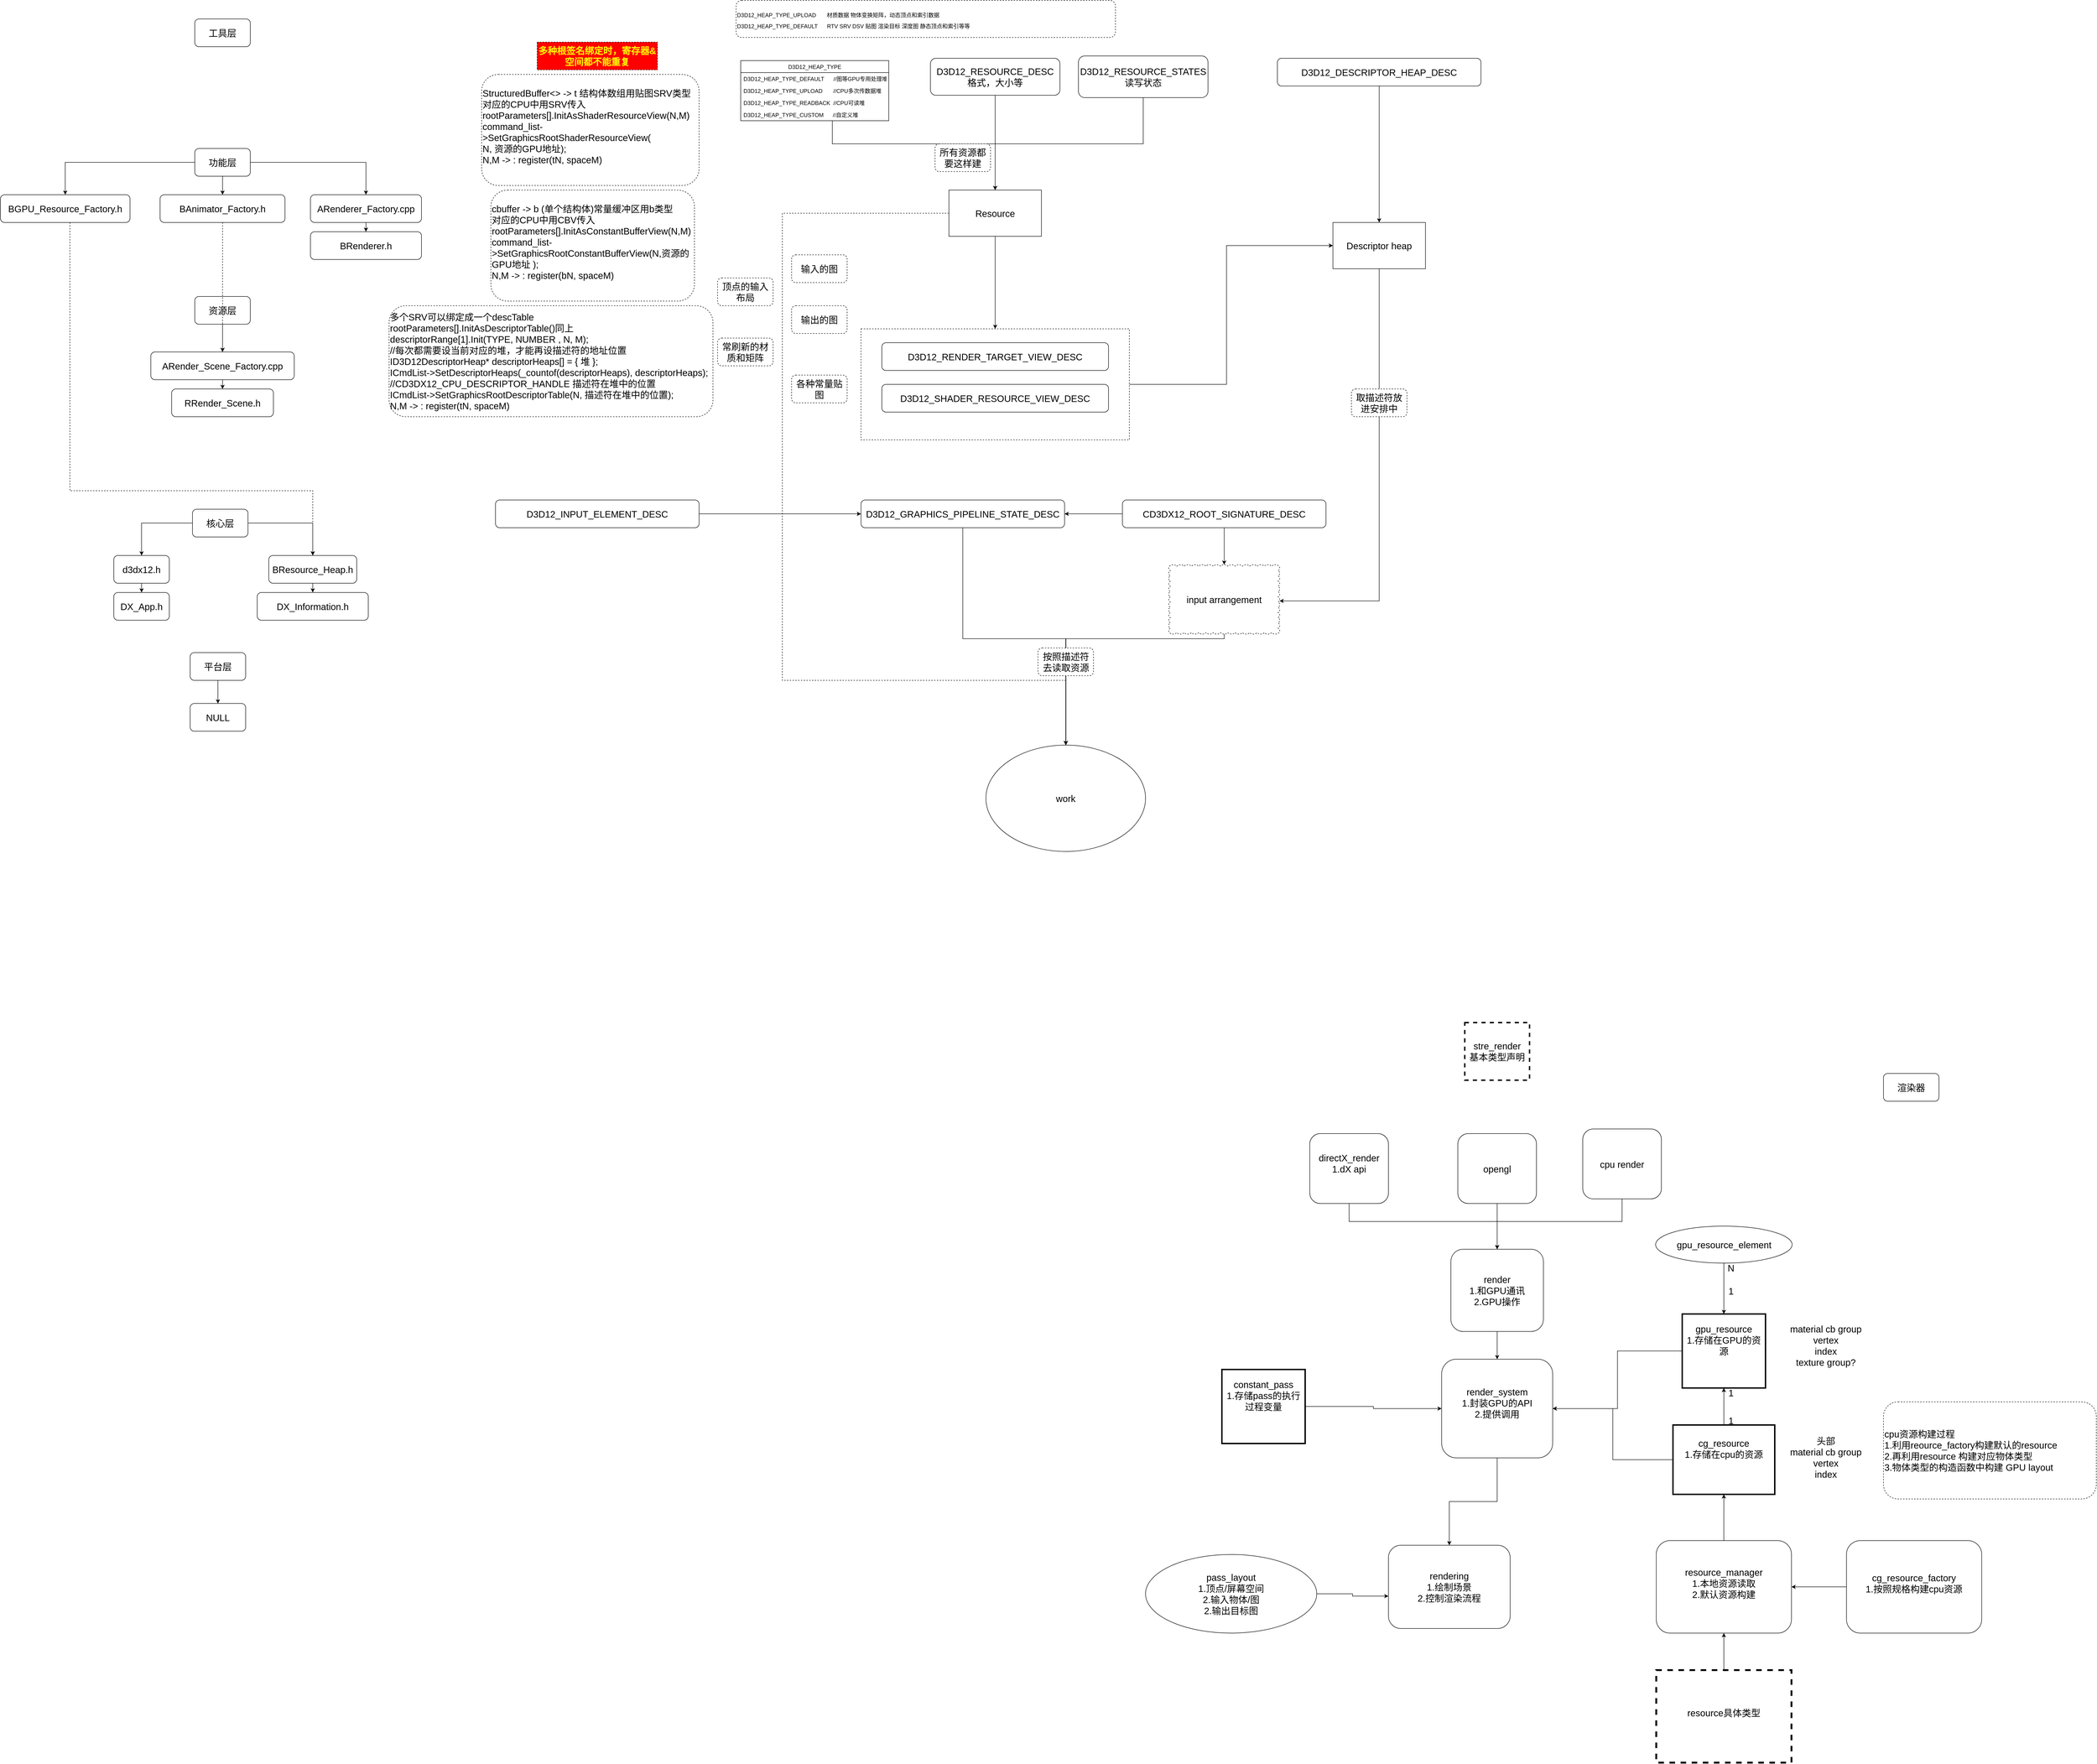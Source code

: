 <mxfile version="13.0.3" type="device"><diagram id="6JqnwliyWw9I_xhXVjit" name="Page-1"><mxGraphModel dx="1770" dy="1626" grid="1" gridSize="10" guides="1" tooltips="1" connect="1" arrows="1" fold="1" page="1" pageScale="1" pageWidth="850" pageHeight="1100" math="0" shadow="0"><root><mxCell id="0"/><mxCell id="1" parent="0"/><mxCell id="bqJ5oqZKjjm7lVDQa_Bh-27" style="edgeStyle=orthogonalEdgeStyle;rounded=0;orthogonalLoop=1;jettySize=auto;html=1;fontSize=20;" parent="1" source="bqJ5oqZKjjm7lVDQa_Bh-26" target="bqJ5oqZKjjm7lVDQa_Bh-24" edge="1"><mxGeometry relative="1" as="geometry"><Array as="points"><mxPoint x="2580" y="850"/><mxPoint x="2580" y="550"/></Array></mxGeometry></mxCell><mxCell id="bqJ5oqZKjjm7lVDQa_Bh-26" value="" style="verticalLabelPosition=bottom;verticalAlign=top;html=1;shape=mxgraph.basic.rect;fillColor2=none;strokeWidth=1;size=20;indent=5;fontSize=20;dashed=1;" parent="1" vertex="1"><mxGeometry x="1790" y="730" width="580" height="240" as="geometry"/></mxCell><mxCell id="32Vo-1ChROCYY1-v5yn5-1" value="&lt;p class=&quot;MsoNormal&quot;&gt;&lt;span style=&quot;mso-spacerun:'yes';font-family:宋体;mso-ascii-font-family:Calibri;&lt;br/&gt;mso-hansi-font-family:Calibri;mso-bidi-font-family:'Times New Roman';&quot;&gt;&lt;font style=&quot;font-size: 20px;&quot;&gt;工具层&lt;/font&gt;&lt;/span&gt;&lt;/p&gt;" style="rounded=1;whiteSpace=wrap;html=1;" parent="1" vertex="1"><mxGeometry x="350" y="60" width="120" height="60" as="geometry"/></mxCell><mxCell id="32Vo-1ChROCYY1-v5yn5-36" value="" style="edgeStyle=orthogonalEdgeStyle;rounded=0;orthogonalLoop=1;jettySize=auto;html=1;fontSize=20;" parent="1" source="32Vo-1ChROCYY1-v5yn5-3" target="32Vo-1ChROCYY1-v5yn5-35" edge="1"><mxGeometry relative="1" as="geometry"/></mxCell><mxCell id="32Vo-1ChROCYY1-v5yn5-37" style="edgeStyle=orthogonalEdgeStyle;rounded=0;orthogonalLoop=1;jettySize=auto;html=1;fontSize=20;" parent="1" source="32Vo-1ChROCYY1-v5yn5-3" target="32Vo-1ChROCYY1-v5yn5-33" edge="1"><mxGeometry relative="1" as="geometry"/></mxCell><mxCell id="32Vo-1ChROCYY1-v5yn5-39" value="" style="edgeStyle=orthogonalEdgeStyle;rounded=0;orthogonalLoop=1;jettySize=auto;html=1;fontSize=20;" parent="1" source="32Vo-1ChROCYY1-v5yn5-3" target="32Vo-1ChROCYY1-v5yn5-38" edge="1"><mxGeometry relative="1" as="geometry"/></mxCell><mxCell id="32Vo-1ChROCYY1-v5yn5-3" value="&lt;p class=&quot;MsoNormal&quot;&gt;&lt;span style=&quot;font-size: 20px;&quot;&gt;功能层&lt;/span&gt;&lt;br&gt;&lt;/p&gt;" style="rounded=1;whiteSpace=wrap;html=1;" parent="1" vertex="1"><mxGeometry x="350" y="340" width="120" height="60" as="geometry"/></mxCell><mxCell id="32Vo-1ChROCYY1-v5yn5-24" value="" style="edgeStyle=orthogonalEdgeStyle;rounded=0;orthogonalLoop=1;jettySize=auto;html=1;fontSize=20;" parent="1" source="32Vo-1ChROCYY1-v5yn5-5" target="32Vo-1ChROCYY1-v5yn5-23" edge="1"><mxGeometry relative="1" as="geometry"/></mxCell><mxCell id="32Vo-1ChROCYY1-v5yn5-41" value="" style="edgeStyle=orthogonalEdgeStyle;rounded=0;orthogonalLoop=1;jettySize=auto;html=1;fontSize=20;" parent="1" source="32Vo-1ChROCYY1-v5yn5-5" target="32Vo-1ChROCYY1-v5yn5-40" edge="1"><mxGeometry relative="1" as="geometry"/></mxCell><mxCell id="32Vo-1ChROCYY1-v5yn5-5" value="&lt;p class=&quot;MsoNormal&quot;&gt;&lt;span style=&quot;font-size: 20px;&quot;&gt;资源层&lt;/span&gt;&lt;br&gt;&lt;/p&gt;" style="rounded=1;whiteSpace=wrap;html=1;" parent="1" vertex="1"><mxGeometry x="350" y="660" width="120" height="60" as="geometry"/></mxCell><mxCell id="32Vo-1ChROCYY1-v5yn5-14" value="" style="edgeStyle=orthogonalEdgeStyle;rounded=0;orthogonalLoop=1;jettySize=auto;html=1;fontSize=20;" parent="1" source="32Vo-1ChROCYY1-v5yn5-7" target="32Vo-1ChROCYY1-v5yn5-13" edge="1"><mxGeometry relative="1" as="geometry"/></mxCell><mxCell id="32Vo-1ChROCYY1-v5yn5-16" value="" style="edgeStyle=orthogonalEdgeStyle;rounded=0;orthogonalLoop=1;jettySize=auto;html=1;fontSize=20;" parent="1" source="32Vo-1ChROCYY1-v5yn5-7" target="32Vo-1ChROCYY1-v5yn5-15" edge="1"><mxGeometry relative="1" as="geometry"/></mxCell><mxCell id="32Vo-1ChROCYY1-v5yn5-18" value="" style="edgeStyle=orthogonalEdgeStyle;rounded=0;orthogonalLoop=1;jettySize=auto;html=1;fontSize=20;" parent="1" source="32Vo-1ChROCYY1-v5yn5-7" target="32Vo-1ChROCYY1-v5yn5-17" edge="1"><mxGeometry relative="1" as="geometry"/></mxCell><mxCell id="32Vo-1ChROCYY1-v5yn5-31" style="edgeStyle=orthogonalEdgeStyle;rounded=0;orthogonalLoop=1;jettySize=auto;html=1;fontSize=20;" parent="1" source="32Vo-1ChROCYY1-v5yn5-7" target="32Vo-1ChROCYY1-v5yn5-30" edge="1"><mxGeometry relative="1" as="geometry"/></mxCell><mxCell id="bqJ5oqZKjjm7lVDQa_Bh-20" style="edgeStyle=orthogonalEdgeStyle;rounded=0;orthogonalLoop=1;jettySize=auto;html=1;fontSize=20;" parent="1" source="bqJ5oqZKjjm7lVDQa_Bh-15" target="bqJ5oqZKjjm7lVDQa_Bh-12" edge="1"><mxGeometry relative="1" as="geometry"><Array as="points"><mxPoint x="1728" y="330"/><mxPoint x="2080" y="330"/></Array></mxGeometry></mxCell><mxCell id="32Vo-1ChROCYY1-v5yn5-7" value="&lt;p class=&quot;MsoNormal&quot;&gt;&lt;span style=&quot;font-size: 20px;&quot;&gt;核心层&lt;/span&gt;&lt;br&gt;&lt;/p&gt;" style="rounded=1;whiteSpace=wrap;html=1;" parent="1" vertex="1"><mxGeometry x="345" y="1120" width="120" height="60" as="geometry"/></mxCell><mxCell id="32Vo-1ChROCYY1-v5yn5-12" value="" style="edgeStyle=orthogonalEdgeStyle;rounded=0;orthogonalLoop=1;jettySize=auto;html=1;fontSize=20;" parent="1" source="32Vo-1ChROCYY1-v5yn5-9" target="32Vo-1ChROCYY1-v5yn5-11" edge="1"><mxGeometry relative="1" as="geometry"/></mxCell><mxCell id="32Vo-1ChROCYY1-v5yn5-9" value="&lt;p class=&quot;MsoNormal&quot;&gt;&lt;span style=&quot;font-size: 20px;&quot;&gt;平台层&lt;/span&gt;&lt;br&gt;&lt;/p&gt;" style="rounded=1;whiteSpace=wrap;html=1;" parent="1" vertex="1"><mxGeometry x="340" y="1430" width="120" height="60" as="geometry"/></mxCell><mxCell id="32Vo-1ChROCYY1-v5yn5-11" value="&lt;font style=&quot;font-size: 20px;&quot;&gt;NULL&lt;/font&gt;" style="whiteSpace=wrap;html=1;rounded=1;" parent="1" vertex="1"><mxGeometry x="340" y="1540" width="120" height="60" as="geometry"/></mxCell><mxCell id="32Vo-1ChROCYY1-v5yn5-13" value="&lt;p class=&quot;MsoNormal&quot;&gt;&lt;span style=&quot;font-size: 20px;&quot;&gt;d3dx12.h&lt;/span&gt;&lt;br&gt;&lt;/p&gt;" style="rounded=1;whiteSpace=wrap;html=1;" parent="1" vertex="1"><mxGeometry x="175" y="1220" width="120" height="60" as="geometry"/></mxCell><mxCell id="32Vo-1ChROCYY1-v5yn5-15" value="&lt;p class=&quot;MsoNormal&quot;&gt;&lt;span style=&quot;font-size: 20px;&quot;&gt;DX_App.h&lt;/span&gt;&lt;br&gt;&lt;/p&gt;" style="rounded=1;whiteSpace=wrap;html=1;" parent="1" vertex="1"><mxGeometry x="175" y="1300" width="120" height="60" as="geometry"/></mxCell><mxCell id="32Vo-1ChROCYY1-v5yn5-17" value="&lt;p class=&quot;MsoNormal&quot;&gt;&lt;span style=&quot;font-size: 20px;&quot;&gt;DX_Information.h&lt;/span&gt;&lt;br&gt;&lt;/p&gt;" style="rounded=1;whiteSpace=wrap;html=1;" parent="1" vertex="1"><mxGeometry x="485" y="1300" width="240" height="60" as="geometry"/></mxCell><mxCell id="32Vo-1ChROCYY1-v5yn5-23" value="&lt;p class=&quot;MsoNormal&quot;&gt;&lt;span style=&quot;font-size: 20px;&quot;&gt;RRender_Scene.h&lt;/span&gt;&lt;br&gt;&lt;/p&gt;" style="rounded=1;whiteSpace=wrap;html=1;" parent="1" vertex="1"><mxGeometry x="300" y="860" width="220" height="60" as="geometry"/></mxCell><mxCell id="32Vo-1ChROCYY1-v5yn5-30" value="&lt;p class=&quot;MsoNormal&quot;&gt;&lt;span style=&quot;font-size: 20px;&quot;&gt;BResource_Heap.h&lt;/span&gt;&lt;br&gt;&lt;/p&gt;" style="rounded=1;whiteSpace=wrap;html=1;" parent="1" vertex="1"><mxGeometry x="510" y="1220" width="190" height="60" as="geometry"/></mxCell><mxCell id="32Vo-1ChROCYY1-v5yn5-46" style="edgeStyle=orthogonalEdgeStyle;rounded=0;orthogonalLoop=1;jettySize=auto;html=1;fontSize=20;dashed=1;" parent="1" source="32Vo-1ChROCYY1-v5yn5-33" target="32Vo-1ChROCYY1-v5yn5-30" edge="1"><mxGeometry relative="1" as="geometry"><Array as="points"><mxPoint x="80" y="1080"/><mxPoint x="605" y="1080"/></Array></mxGeometry></mxCell><mxCell id="32Vo-1ChROCYY1-v5yn5-33" value="&lt;p class=&quot;MsoNormal&quot;&gt;&lt;span style=&quot;font-size: 20px;&quot;&gt;BGPU_Resource_Factory.h&lt;/span&gt;&lt;br&gt;&lt;/p&gt;" style="rounded=1;whiteSpace=wrap;html=1;" parent="1" vertex="1"><mxGeometry x="-70" y="440" width="280" height="60" as="geometry"/></mxCell><mxCell id="32Vo-1ChROCYY1-v5yn5-47" style="edgeStyle=orthogonalEdgeStyle;rounded=0;orthogonalLoop=1;jettySize=auto;html=1;dashed=1;fontSize=20;" parent="1" source="32Vo-1ChROCYY1-v5yn5-35" target="32Vo-1ChROCYY1-v5yn5-40" edge="1"><mxGeometry relative="1" as="geometry"/></mxCell><mxCell id="32Vo-1ChROCYY1-v5yn5-35" value="&lt;p class=&quot;MsoNormal&quot;&gt;&lt;span style=&quot;font-size: 20px;&quot;&gt;BAnimator_Factory.h&lt;/span&gt;&lt;br&gt;&lt;/p&gt;" style="rounded=1;whiteSpace=wrap;html=1;" parent="1" vertex="1"><mxGeometry x="275" y="440" width="270" height="60" as="geometry"/></mxCell><mxCell id="32Vo-1ChROCYY1-v5yn5-45" value="" style="edgeStyle=orthogonalEdgeStyle;rounded=0;orthogonalLoop=1;jettySize=auto;html=1;fontSize=20;" parent="1" source="32Vo-1ChROCYY1-v5yn5-38" target="32Vo-1ChROCYY1-v5yn5-44" edge="1"><mxGeometry relative="1" as="geometry"/></mxCell><mxCell id="32Vo-1ChROCYY1-v5yn5-38" value="&lt;p class=&quot;MsoNormal&quot;&gt;&lt;span style=&quot;font-size: 20px;&quot;&gt;ARenderer_Factory.cpp&lt;/span&gt;&lt;br&gt;&lt;/p&gt;" style="rounded=1;whiteSpace=wrap;html=1;" parent="1" vertex="1"><mxGeometry x="600" y="440" width="240" height="60" as="geometry"/></mxCell><mxCell id="32Vo-1ChROCYY1-v5yn5-40" value="&lt;p class=&quot;MsoNormal&quot;&gt;&lt;span style=&quot;font-size: 20px;&quot;&gt;ARender_Scene_Factory.cpp&lt;/span&gt;&lt;br&gt;&lt;/p&gt;" style="rounded=1;whiteSpace=wrap;html=1;" parent="1" vertex="1"><mxGeometry x="255" y="780" width="310" height="60" as="geometry"/></mxCell><mxCell id="32Vo-1ChROCYY1-v5yn5-44" value="&lt;p class=&quot;MsoNormal&quot;&gt;&lt;span style=&quot;font-size: 20px;&quot;&gt;BRenderer.h&lt;/span&gt;&lt;br&gt;&lt;/p&gt;" style="rounded=1;whiteSpace=wrap;html=1;" parent="1" vertex="1"><mxGeometry x="600" y="520" width="240" height="60" as="geometry"/></mxCell><mxCell id="bqJ5oqZKjjm7lVDQa_Bh-22" style="edgeStyle=orthogonalEdgeStyle;rounded=0;orthogonalLoop=1;jettySize=auto;html=1;fontSize=20;" parent="1" source="bqJ5oqZKjjm7lVDQa_Bh-1" target="bqJ5oqZKjjm7lVDQa_Bh-12" edge="1"><mxGeometry relative="1" as="geometry"/></mxCell><mxCell id="bqJ5oqZKjjm7lVDQa_Bh-1" value="&lt;font style=&quot;font-size: 20px&quot;&gt;D3D12_RESOURCE_DESC&lt;br&gt;格式，大小等&lt;br&gt;&lt;/font&gt;" style="rounded=1;whiteSpace=wrap;html=1;" parent="1" vertex="1"><mxGeometry x="1940" y="145" width="280" height="80" as="geometry"/></mxCell><mxCell id="bqJ5oqZKjjm7lVDQa_Bh-21" style="edgeStyle=orthogonalEdgeStyle;rounded=0;orthogonalLoop=1;jettySize=auto;html=1;fontSize=20;" parent="1" source="bqJ5oqZKjjm7lVDQa_Bh-2" target="bqJ5oqZKjjm7lVDQa_Bh-12" edge="1"><mxGeometry relative="1" as="geometry"><Array as="points"><mxPoint x="2400" y="330"/><mxPoint x="2080" y="330"/></Array></mxGeometry></mxCell><mxCell id="bqJ5oqZKjjm7lVDQa_Bh-2" value="&lt;font style=&quot;font-size: 20px&quot;&gt;D3D12_RESOURCE_STATES&lt;br&gt;读写状态&lt;br&gt;&lt;/font&gt;" style="rounded=1;whiteSpace=wrap;html=1;" parent="1" vertex="1"><mxGeometry x="2260" y="140" width="280" height="90" as="geometry"/></mxCell><mxCell id="bqJ5oqZKjjm7lVDQa_Bh-4" value="&lt;font style=&quot;font-size: 20px&quot;&gt;D3D12_RENDER_TARGET_VIEW_DESC&lt;/font&gt;" style="rounded=1;whiteSpace=wrap;html=1;" parent="1" vertex="1"><mxGeometry x="1835" y="760" width="490" height="60" as="geometry"/></mxCell><mxCell id="bqJ5oqZKjjm7lVDQa_Bh-5" value="&lt;font style=&quot;font-size: 20px&quot;&gt;D3D12_SHADER_RESOURCE_VIEW_DESC&lt;/font&gt;" style="rounded=1;whiteSpace=wrap;html=1;" parent="1" vertex="1"><mxGeometry x="1835" y="850" width="490" height="60" as="geometry"/></mxCell><mxCell id="bqJ5oqZKjjm7lVDQa_Bh-25" style="edgeStyle=orthogonalEdgeStyle;rounded=0;orthogonalLoop=1;jettySize=auto;html=1;fontSize=20;" parent="1" source="bqJ5oqZKjjm7lVDQa_Bh-7" target="bqJ5oqZKjjm7lVDQa_Bh-24" edge="1"><mxGeometry relative="1" as="geometry"/></mxCell><mxCell id="bqJ5oqZKjjm7lVDQa_Bh-7" value="&lt;font style=&quot;font-size: 20px&quot;&gt;D3D12_DESCRIPTOR_HEAP_DESC&lt;/font&gt;" style="rounded=1;whiteSpace=wrap;html=1;" parent="1" vertex="1"><mxGeometry x="2690" y="145" width="440" height="60" as="geometry"/></mxCell><mxCell id="bqJ5oqZKjjm7lVDQa_Bh-11" style="edgeStyle=orthogonalEdgeStyle;rounded=0;orthogonalLoop=1;jettySize=auto;html=1;" parent="1" source="bqJ5oqZKjjm7lVDQa_Bh-9" target="bqJ5oqZKjjm7lVDQa_Bh-10" edge="1"><mxGeometry relative="1" as="geometry"/></mxCell><mxCell id="bqJ5oqZKjjm7lVDQa_Bh-30" style="edgeStyle=orthogonalEdgeStyle;rounded=0;orthogonalLoop=1;jettySize=auto;html=1;fontSize=20;" parent="1" source="bqJ5oqZKjjm7lVDQa_Bh-9" target="bqJ5oqZKjjm7lVDQa_Bh-29" edge="1"><mxGeometry relative="1" as="geometry"/></mxCell><mxCell id="bqJ5oqZKjjm7lVDQa_Bh-9" value="&lt;font style=&quot;font-size: 20px&quot;&gt;CD3DX12_ROOT_SIGNATURE_DESC&lt;/font&gt;" style="rounded=1;whiteSpace=wrap;html=1;" parent="1" vertex="1"><mxGeometry x="2355" y="1100" width="440" height="60" as="geometry"/></mxCell><mxCell id="bqJ5oqZKjjm7lVDQa_Bh-46" style="edgeStyle=orthogonalEdgeStyle;rounded=0;orthogonalLoop=1;jettySize=auto;html=1;entryX=0.5;entryY=0;entryDx=0;entryDy=0;fontSize=20;" parent="1" source="bqJ5oqZKjjm7lVDQa_Bh-10" target="bqJ5oqZKjjm7lVDQa_Bh-37" edge="1"><mxGeometry relative="1" as="geometry"><Array as="points"><mxPoint x="2010" y="1400"/><mxPoint x="2233" y="1400"/></Array></mxGeometry></mxCell><mxCell id="bqJ5oqZKjjm7lVDQa_Bh-10" value="&lt;font style=&quot;font-size: 20px&quot;&gt;D3D12_GRAPHICS_PIPELINE_STATE_DESC&lt;/font&gt;" style="rounded=1;whiteSpace=wrap;html=1;" parent="1" vertex="1"><mxGeometry x="1790" y="1100" width="440" height="60" as="geometry"/></mxCell><mxCell id="bqJ5oqZKjjm7lVDQa_Bh-34" style="edgeStyle=orthogonalEdgeStyle;rounded=0;orthogonalLoop=1;jettySize=auto;html=1;fontSize=20;" parent="1" source="bqJ5oqZKjjm7lVDQa_Bh-12" target="bqJ5oqZKjjm7lVDQa_Bh-26" edge="1"><mxGeometry relative="1" as="geometry"/></mxCell><mxCell id="bqJ5oqZKjjm7lVDQa_Bh-36" style="edgeStyle=orthogonalEdgeStyle;rounded=0;orthogonalLoop=1;jettySize=auto;html=1;fontSize=20;dashed=1;entryX=0.5;entryY=0;entryDx=0;entryDy=0;" parent="1" source="bqJ5oqZKjjm7lVDQa_Bh-12" target="bqJ5oqZKjjm7lVDQa_Bh-37" edge="1"><mxGeometry relative="1" as="geometry"><mxPoint x="1670" y="1260" as="targetPoint"/><Array as="points"><mxPoint x="1620" y="480"/><mxPoint x="1620" y="1490"/><mxPoint x="2233" y="1490"/></Array></mxGeometry></mxCell><mxCell id="bqJ5oqZKjjm7lVDQa_Bh-12" value="&lt;font style=&quot;font-size: 20px&quot;&gt;Resource&lt;br&gt;&lt;/font&gt;" style="rounded=0;whiteSpace=wrap;html=1;" parent="1" vertex="1"><mxGeometry x="1980" y="430" width="200" height="100" as="geometry"/></mxCell><mxCell id="bqJ5oqZKjjm7lVDQa_Bh-31" style="edgeStyle=orthogonalEdgeStyle;rounded=0;orthogonalLoop=1;jettySize=auto;html=1;entryX=0.998;entryY=0.522;entryDx=0;entryDy=0;entryPerimeter=0;fontSize=20;" parent="1" source="bqJ5oqZKjjm7lVDQa_Bh-24" target="bqJ5oqZKjjm7lVDQa_Bh-29" edge="1"><mxGeometry relative="1" as="geometry"><Array as="points"><mxPoint x="2910" y="1318"/></Array></mxGeometry></mxCell><mxCell id="bqJ5oqZKjjm7lVDQa_Bh-24" value="&lt;span style=&quot;font-size: 20px&quot;&gt;Descriptor heap&lt;/span&gt;" style="rounded=0;whiteSpace=wrap;html=1;" parent="1" vertex="1"><mxGeometry x="2810" y="500" width="200" height="100" as="geometry"/></mxCell><mxCell id="bqJ5oqZKjjm7lVDQa_Bh-39" style="edgeStyle=orthogonalEdgeStyle;rounded=0;orthogonalLoop=1;jettySize=auto;html=1;fontSize=20;" parent="1" source="bqJ5oqZKjjm7lVDQa_Bh-29" target="bqJ5oqZKjjm7lVDQa_Bh-37" edge="1"><mxGeometry relative="1" as="geometry"><Array as="points"><mxPoint x="2575" y="1400"/><mxPoint x="2233" y="1400"/></Array></mxGeometry></mxCell><mxCell id="bqJ5oqZKjjm7lVDQa_Bh-29" value="input arrangement" style="whiteSpace=wrap;html=1;shape=mxgraph.basic.cloud_rect;dashed=1;fontSize=20;" parent="1" vertex="1"><mxGeometry x="2455" y="1240" width="240" height="150" as="geometry"/></mxCell><mxCell id="bqJ5oqZKjjm7lVDQa_Bh-33" value="取描述符放进安排中" style="rounded=1;whiteSpace=wrap;html=1;dashed=1;fontSize=20;" parent="1" vertex="1"><mxGeometry x="2850" y="860" width="120" height="60" as="geometry"/></mxCell><mxCell id="bqJ5oqZKjjm7lVDQa_Bh-37" value="work" style="ellipse;whiteSpace=wrap;html=1;fontSize=20;" parent="1" vertex="1"><mxGeometry x="2060" y="1630" width="345" height="230" as="geometry"/></mxCell><mxCell id="bqJ5oqZKjjm7lVDQa_Bh-40" value="按照描述符去读取资源" style="rounded=1;whiteSpace=wrap;html=1;fontSize=20;dashed=1;" parent="1" vertex="1"><mxGeometry x="2172.5" y="1420" width="120" height="60" as="geometry"/></mxCell><mxCell id="bqJ5oqZKjjm7lVDQa_Bh-15" value="D3D12_HEAP_TYPE" style="swimlane;fontStyle=0;childLayout=stackLayout;horizontal=1;startSize=26;fillColor=none;horizontalStack=0;resizeParent=1;resizeParentMax=0;resizeLast=0;collapsible=1;marginBottom=0;" parent="1" vertex="1"><mxGeometry x="1530" y="150" width="320" height="130" as="geometry"/></mxCell><mxCell id="bqJ5oqZKjjm7lVDQa_Bh-16" value="D3D12_HEAP_TYPE_DEFAULT      //图等GPU专用处理堆" style="text;strokeColor=none;fillColor=none;align=left;verticalAlign=top;spacingLeft=4;spacingRight=4;overflow=hidden;rotatable=0;points=[[0,0.5],[1,0.5]];portConstraint=eastwest;" parent="bqJ5oqZKjjm7lVDQa_Bh-15" vertex="1"><mxGeometry y="26" width="320" height="26" as="geometry"/></mxCell><mxCell id="bqJ5oqZKjjm7lVDQa_Bh-17" value="D3D12_HEAP_TYPE_UPLOAD       //CPU多次传数据堆" style="text;strokeColor=none;fillColor=none;align=left;verticalAlign=top;spacingLeft=4;spacingRight=4;overflow=hidden;rotatable=0;points=[[0,0.5],[1,0.5]];portConstraint=eastwest;" parent="bqJ5oqZKjjm7lVDQa_Bh-15" vertex="1"><mxGeometry y="52" width="320" height="26" as="geometry"/></mxCell><mxCell id="bqJ5oqZKjjm7lVDQa_Bh-18" value="D3D12_HEAP_TYPE_READBACK  //CPU可读堆" style="text;strokeColor=none;fillColor=none;align=left;verticalAlign=top;spacingLeft=4;spacingRight=4;overflow=hidden;rotatable=0;points=[[0,0.5],[1,0.5]];portConstraint=eastwest;" parent="bqJ5oqZKjjm7lVDQa_Bh-15" vertex="1"><mxGeometry y="78" width="320" height="26" as="geometry"/></mxCell><mxCell id="bqJ5oqZKjjm7lVDQa_Bh-19" value="D3D12_HEAP_TYPE_CUSTOM      //自定义堆" style="text;strokeColor=none;fillColor=none;align=left;verticalAlign=top;spacingLeft=4;spacingRight=4;overflow=hidden;rotatable=0;points=[[0,0.5],[1,0.5]];portConstraint=eastwest;" parent="bqJ5oqZKjjm7lVDQa_Bh-15" vertex="1"><mxGeometry y="104" width="320" height="26" as="geometry"/></mxCell><mxCell id="bqJ5oqZKjjm7lVDQa_Bh-41" value="&lt;span style=&quot;font-size: 12px&quot;&gt;D3D12_HEAP_TYPE_UPLOAD&amp;nbsp; &amp;nbsp; &amp;nbsp; &amp;nbsp;材质数据 物体变换矩阵，动态顶点和索引数据&lt;br&gt;&lt;/span&gt;&lt;span style=&quot;font-size: 12px&quot;&gt;D3D12_HEAP_TYPE_DEFAULT&amp;nbsp; &amp;nbsp; &amp;nbsp; RTV SRV DSV 贴图 渲染目标 深度图 静态顶点和索引等等&lt;/span&gt;&lt;span style=&quot;font-size: 12px&quot;&gt;&lt;br&gt;&lt;/span&gt;" style="rounded=1;whiteSpace=wrap;html=1;dashed=1;fontSize=20;align=left;" parent="1" vertex="1"><mxGeometry x="1520" y="20" width="820" height="80" as="geometry"/></mxCell><mxCell id="bqJ5oqZKjjm7lVDQa_Bh-45" style="edgeStyle=orthogonalEdgeStyle;rounded=0;orthogonalLoop=1;jettySize=auto;html=1;fontSize=20;" parent="1" source="bqJ5oqZKjjm7lVDQa_Bh-43" target="bqJ5oqZKjjm7lVDQa_Bh-10" edge="1"><mxGeometry relative="1" as="geometry"/></mxCell><mxCell id="bqJ5oqZKjjm7lVDQa_Bh-43" value="&lt;span style=&quot;font-size: 20px ; text-align: left&quot;&gt;D3D12_INPUT_ELEMENT_DESC&lt;/span&gt;" style="rounded=1;whiteSpace=wrap;html=1;" parent="1" vertex="1"><mxGeometry x="1000" y="1100" width="440" height="60" as="geometry"/></mxCell><mxCell id="bqJ5oqZKjjm7lVDQa_Bh-47" value="顶点的输入布局" style="rounded=1;whiteSpace=wrap;html=1;dashed=1;fontSize=20;" parent="1" vertex="1"><mxGeometry x="1480" y="620" width="120" height="60" as="geometry"/></mxCell><mxCell id="bqJ5oqZKjjm7lVDQa_Bh-48" value="输出的图" style="rounded=1;whiteSpace=wrap;html=1;dashed=1;fontSize=20;" parent="1" vertex="1"><mxGeometry x="1640" y="680" width="120" height="60" as="geometry"/></mxCell><mxCell id="bqJ5oqZKjjm7lVDQa_Bh-49" value="常刷新的材质和矩阵" style="rounded=1;whiteSpace=wrap;html=1;dashed=1;fontSize=20;" parent="1" vertex="1"><mxGeometry x="1480" y="750" width="120" height="60" as="geometry"/></mxCell><mxCell id="bqJ5oqZKjjm7lVDQa_Bh-50" value="各种常量贴图" style="rounded=1;whiteSpace=wrap;html=1;dashed=1;fontSize=20;" parent="1" vertex="1"><mxGeometry x="1640" y="830" width="120" height="60" as="geometry"/></mxCell><mxCell id="bqJ5oqZKjjm7lVDQa_Bh-54" value="输入的图" style="rounded=1;whiteSpace=wrap;html=1;dashed=1;fontSize=20;" parent="1" vertex="1"><mxGeometry x="1640" y="570" width="120" height="60" as="geometry"/></mxCell><mxCell id="bqJ5oqZKjjm7lVDQa_Bh-56" value="所有资源都要这样建" style="rounded=1;whiteSpace=wrap;html=1;dashed=1;fontSize=20;" parent="1" vertex="1"><mxGeometry x="1950" y="330" width="120" height="60" as="geometry"/></mxCell><mxCell id="ugb6irHMdCluiZNt-ql1-1" value="&lt;font&gt;&lt;span style=&quot;font-size: 20px&quot;&gt;StructuredBuffer&amp;lt;&amp;gt; -&amp;gt; t 结构体数组用贴图SRV类型&lt;/span&gt;&lt;br&gt;&lt;span style=&quot;font-size: 20px&quot;&gt;对应的CPU中用SRV传入&lt;/span&gt;&lt;br&gt;&lt;span style=&quot;font-size: 20px&quot;&gt;rootParameters[].InitAsShaderResourceView(N,M)&lt;br&gt;&lt;/span&gt;&lt;div&gt;&lt;span style=&quot;font-size: 20px&quot;&gt;&lt;span&gt;&#9;&#9;&#9;&#9;&lt;/span&gt;command_list-&amp;gt;SetGraphicsRootShaderResourceView(&lt;/span&gt;&lt;/div&gt;&lt;div&gt;&lt;span style=&quot;font-size: 20px&quot;&gt;&lt;span&gt;&#9;&#9;&#9;&#9;&#9;&lt;/span&gt;N, 资源的GPU地址);&lt;/span&gt;&lt;/div&gt;&lt;span style=&quot;font-size: 20px&quot;&gt;N,M -&amp;gt;&amp;nbsp;: register(tN, spaceM)&lt;/span&gt;&lt;br&gt;&lt;br&gt;&lt;/font&gt;" style="rounded=1;whiteSpace=wrap;html=1;dashed=1;align=left;" parent="1" vertex="1"><mxGeometry x="970" y="180" width="470" height="240" as="geometry"/></mxCell><mxCell id="ugb6irHMdCluiZNt-ql1-3" value="&lt;font&gt;&lt;span style=&quot;font-size: 20px&quot;&gt;cbuffer -&amp;gt; b (单个结构体)常量缓冲区用b类型&lt;/span&gt;&lt;br&gt;&lt;span style=&quot;font-size: 20px&quot;&gt;对应的CPU中用CBV传入&lt;/span&gt;&lt;br&gt;&lt;span style=&quot;font-size: 20px&quot;&gt;rootParameters[].InitAsConstantBufferView&lt;/span&gt;&lt;span style=&quot;font-size: 20px&quot;&gt;(N,M)&lt;br&gt;&lt;/span&gt;&lt;div&gt;&lt;span style=&quot;font-size: 20px&quot;&gt;command_list-&amp;gt;SetGraphicsRootConstantBufferView(N,资源的GPU地址 );&lt;/span&gt;&lt;/div&gt;&lt;span style=&quot;font-size: 20px&quot;&gt;N,M -&amp;gt;&amp;nbsp;: register(bN, spaceM)&lt;/span&gt;&lt;br&gt;&lt;br&gt;&lt;/font&gt;" style="rounded=1;whiteSpace=wrap;html=1;dashed=1;align=left;" parent="1" vertex="1"><mxGeometry x="990" y="430" width="440" height="240" as="geometry"/></mxCell><mxCell id="ugb6irHMdCluiZNt-ql1-4" value="&lt;font&gt;&lt;span style=&quot;font-size: 20px&quot;&gt;多个SRV可以绑定成一个descTable&lt;br&gt;rootParameters[].InitAsDescriptorTable()同上&lt;/span&gt;&lt;br&gt;&lt;span style=&quot;font-size: 20px&quot;&gt;descriptorRange[1].Init(TYPE, NUMBER , N, M);&lt;br&gt;&lt;/span&gt;&lt;font style=&quot;font-size: 20px&quot;&gt;//每次都需要设当前对应的堆，才能再设描述符的地址位置&lt;/font&gt;&lt;br&gt;&lt;div&gt;&lt;div&gt;&lt;span style=&quot;font-size: 20px&quot;&gt;ID3D12DescriptorHeap* descriptorHeaps[] = { 堆 };&lt;/span&gt;&lt;/div&gt;&lt;div&gt;&lt;span style=&quot;font-size: 20px&quot;&gt;ICmdList-&amp;gt;SetDescriptorHeaps(_countof(descriptorHeaps), descriptorHeaps);&lt;/span&gt;&lt;/div&gt;&lt;div&gt;&lt;span style=&quot;font-size: 20px&quot;&gt;//CD3DX12_CPU_DESCRIPTOR_HANDLE 描述符在堆中的位置&lt;/span&gt;&lt;br&gt;&lt;/div&gt;&lt;div&gt;&lt;span style=&quot;font-size: 20px&quot;&gt;ICmdList-&amp;gt;SetGraphicsRootDescriptorTable(N, 描述符在堆中的位置);&lt;/span&gt;&lt;br&gt;&lt;/div&gt;&lt;/div&gt;&lt;span style=&quot;font-size: 20px&quot;&gt;N,M -&amp;gt;&amp;nbsp;: register(tN, spaceM)&lt;/span&gt;&lt;br&gt;&lt;/font&gt;" style="rounded=1;whiteSpace=wrap;html=1;dashed=1;align=left;" parent="1" vertex="1"><mxGeometry x="770" y="680" width="700" height="240" as="geometry"/></mxCell><mxCell id="ugb6irHMdCluiZNt-ql1-6" value="&lt;font style=&quot;font-size: 20px&quot; color=&quot;#ffff00&quot;&gt;&lt;b&gt;多种根签名绑定时，寄存器&amp;amp;空间都不能重复&lt;/b&gt;&lt;/font&gt;" style="rounded=0;whiteSpace=wrap;html=1;dashed=1;fillColor=#FF0000;" parent="1" vertex="1"><mxGeometry x="1090" y="110" width="260" height="60" as="geometry"/></mxCell><mxCell id="EYibp0jeZ54_EaAnlyPJ-2" value="&lt;font style=&quot;font-size: 20px&quot;&gt;rendering&lt;br&gt;1.绘制场景&lt;br&gt;2.控制渲染流程&lt;br&gt;&lt;/font&gt;" style="whiteSpace=wrap;html=1;rounded=1;" parent="1" vertex="1"><mxGeometry x="2930" y="3360" width="263.08" height="180" as="geometry"/></mxCell><mxCell id="EYibp0jeZ54_EaAnlyPJ-8" value="" style="edgeStyle=orthogonalEdgeStyle;rounded=0;orthogonalLoop=1;jettySize=auto;html=1;" parent="1" source="EYibp0jeZ54_EaAnlyPJ-4" target="EYibp0jeZ54_EaAnlyPJ-7" edge="1"><mxGeometry relative="1" as="geometry"/></mxCell><mxCell id="EYibp0jeZ54_EaAnlyPJ-4" value="&lt;font style=&quot;font-size: 20px&quot;&gt;render&lt;br&gt;1.和GPU通讯&lt;br&gt;2.GPU操作&lt;br&gt;&lt;/font&gt;" style="whiteSpace=wrap;html=1;rounded=1;" parent="1" vertex="1"><mxGeometry x="3065" y="2720" width="200" height="177.78" as="geometry"/></mxCell><mxCell id="EYibp0jeZ54_EaAnlyPJ-9" style="edgeStyle=orthogonalEdgeStyle;rounded=0;orthogonalLoop=1;jettySize=auto;html=1;" parent="1" source="EYibp0jeZ54_EaAnlyPJ-7" target="EYibp0jeZ54_EaAnlyPJ-2" edge="1"><mxGeometry relative="1" as="geometry"/></mxCell><mxCell id="EYibp0jeZ54_EaAnlyPJ-7" value="&lt;font style=&quot;font-size: 20px&quot;&gt;render_system&lt;br&gt;1.封装GPU的API&lt;br&gt;2.提供调用&lt;br&gt;&lt;br&gt;&lt;/font&gt;" style="whiteSpace=wrap;html=1;rounded=1;" parent="1" vertex="1"><mxGeometry x="3045" y="2957.78" width="240" height="213.33" as="geometry"/></mxCell><mxCell id="ZezC2_WdbBGca_krV4tO-11" style="edgeStyle=orthogonalEdgeStyle;rounded=0;orthogonalLoop=1;jettySize=auto;html=1;" parent="1" source="EYibp0jeZ54_EaAnlyPJ-11" target="EYibp0jeZ54_EaAnlyPJ-4" edge="1"><mxGeometry relative="1" as="geometry"><Array as="points"><mxPoint x="2845" y="2660"/><mxPoint x="3165" y="2660"/></Array></mxGeometry></mxCell><mxCell id="EYibp0jeZ54_EaAnlyPJ-11" value="&lt;font style=&quot;font-size: 20px&quot;&gt;directX_render&lt;br&gt;1.dX api&lt;br&gt;&lt;br&gt;&lt;/font&gt;" style="whiteSpace=wrap;html=1;rounded=1;" parent="1" vertex="1"><mxGeometry x="2760" y="2470" width="170" height="151.11" as="geometry"/></mxCell><mxCell id="EYibp0jeZ54_EaAnlyPJ-14" style="edgeStyle=orthogonalEdgeStyle;rounded=0;orthogonalLoop=1;jettySize=auto;html=1;" parent="1" source="EYibp0jeZ54_EaAnlyPJ-13" target="EYibp0jeZ54_EaAnlyPJ-7" edge="1"><mxGeometry relative="1" as="geometry"/></mxCell><mxCell id="EYibp0jeZ54_EaAnlyPJ-13" value="&lt;font style=&quot;font-size: 20px&quot;&gt;constant_pass&lt;br&gt;1.存储pass的执行过程变量&lt;br&gt;&lt;br&gt;&lt;br&gt;&lt;/font&gt;" style="whiteSpace=wrap;html=1;rounded=0;strokeWidth=3;" parent="1" vertex="1"><mxGeometry x="2570" y="2980" width="180" height="160" as="geometry"/></mxCell><mxCell id="EYibp0jeZ54_EaAnlyPJ-16" style="edgeStyle=orthogonalEdgeStyle;rounded=0;orthogonalLoop=1;jettySize=auto;html=1;" parent="1" source="EYibp0jeZ54_EaAnlyPJ-15" target="EYibp0jeZ54_EaAnlyPJ-7" edge="1"><mxGeometry relative="1" as="geometry"/></mxCell><mxCell id="EYibp0jeZ54_EaAnlyPJ-15" value="&lt;font style=&quot;font-size: 20px&quot;&gt;gpu_resource&lt;br&gt;1.存储在GPU的资源&lt;br&gt;&lt;br&gt;&lt;br&gt;&lt;/font&gt;" style="whiteSpace=wrap;html=1;rounded=0;strokeWidth=3;" parent="1" vertex="1"><mxGeometry x="3565" y="2860" width="180" height="160" as="geometry"/></mxCell><mxCell id="ZezC2_WdbBGca_krV4tO-22" style="edgeStyle=orthogonalEdgeStyle;rounded=0;orthogonalLoop=1;jettySize=auto;html=1;entryX=0.5;entryY=1;entryDx=0;entryDy=0;" parent="1" source="EYibp0jeZ54_EaAnlyPJ-17" target="ZezC2_WdbBGca_krV4tO-1" edge="1"><mxGeometry relative="1" as="geometry"/></mxCell><mxCell id="EYibp0jeZ54_EaAnlyPJ-17" value="&lt;font&gt;&lt;span style=&quot;font-size: 20px&quot;&gt;resource_manager&lt;br&gt;1.本地资源读取&lt;/span&gt;&lt;br&gt;&lt;span style=&quot;font-size: 20px&quot;&gt;2.默认资源构建&lt;br&gt;&lt;/span&gt;&lt;br&gt;&lt;/font&gt;" style="whiteSpace=wrap;html=1;rounded=1;" parent="1" vertex="1"><mxGeometry x="3508.84" y="3350" width="292.31" height="200" as="geometry"/></mxCell><mxCell id="EYibp0jeZ54_EaAnlyPJ-19" value="&lt;font style=&quot;font-size: 20px&quot;&gt;stre_render&lt;br&gt;基本类型声明&lt;br&gt;&lt;/font&gt;" style="whiteSpace=wrap;html=1;rounded=0;strokeWidth=3;dashed=1;" parent="1" vertex="1"><mxGeometry x="3095" y="2230" width="140" height="124.44" as="geometry"/></mxCell><mxCell id="ZezC2_WdbBGca_krV4tO-16" style="edgeStyle=orthogonalEdgeStyle;rounded=0;orthogonalLoop=1;jettySize=auto;html=1;" parent="1" source="ZezC2_WdbBGca_krV4tO-1" target="EYibp0jeZ54_EaAnlyPJ-7" edge="1"><mxGeometry relative="1" as="geometry"/></mxCell><mxCell id="ZezC2_WdbBGca_krV4tO-20" style="edgeStyle=orthogonalEdgeStyle;rounded=0;orthogonalLoop=1;jettySize=auto;html=1;" parent="1" source="ZezC2_WdbBGca_krV4tO-1" target="EYibp0jeZ54_EaAnlyPJ-15" edge="1"><mxGeometry relative="1" as="geometry"/></mxCell><mxCell id="ZezC2_WdbBGca_krV4tO-1" value="&lt;font style=&quot;font-size: 20px&quot;&gt;cg_resource&lt;br&gt;1.存储在cpu的资源&lt;br&gt;&lt;br&gt;&lt;br&gt;&lt;/font&gt;" style="whiteSpace=wrap;html=1;rounded=0;strokeWidth=3;" parent="1" vertex="1"><mxGeometry x="3545" y="3100" width="220" height="150" as="geometry"/></mxCell><mxCell id="ZezC2_WdbBGca_krV4tO-7" style="edgeStyle=orthogonalEdgeStyle;rounded=0;orthogonalLoop=1;jettySize=auto;html=1;" parent="1" source="ZezC2_WdbBGca_krV4tO-2" target="EYibp0jeZ54_EaAnlyPJ-15" edge="1"><mxGeometry relative="1" as="geometry"/></mxCell><mxCell id="ZezC2_WdbBGca_krV4tO-2" value="&lt;font style=&quot;font-size: 20px&quot;&gt;gpu_resource_element&lt;/font&gt;" style="ellipse;whiteSpace=wrap;html=1;" parent="1" vertex="1"><mxGeometry x="3507.5" y="2670" width="295" height="80" as="geometry"/></mxCell><mxCell id="ZezC2_WdbBGca_krV4tO-8" value="&lt;font style=&quot;font-size: 20px&quot;&gt;N&lt;/font&gt;" style="text;html=1;align=center;verticalAlign=middle;resizable=0;points=[];autosize=1;" parent="1" vertex="1"><mxGeometry x="3655" y="2750" width="30" height="20" as="geometry"/></mxCell><mxCell id="ZezC2_WdbBGca_krV4tO-9" value="&lt;font style=&quot;font-size: 20px&quot;&gt;1&lt;/font&gt;" style="text;html=1;align=center;verticalAlign=middle;resizable=0;points=[];autosize=1;" parent="1" vertex="1"><mxGeometry x="3655" y="2800" width="30" height="20" as="geometry"/></mxCell><mxCell id="ZezC2_WdbBGca_krV4tO-12" style="edgeStyle=orthogonalEdgeStyle;rounded=0;orthogonalLoop=1;jettySize=auto;html=1;entryX=0;entryY=0.611;entryDx=0;entryDy=0;entryPerimeter=0;" parent="1" source="ZezC2_WdbBGca_krV4tO-10" target="EYibp0jeZ54_EaAnlyPJ-2" edge="1"><mxGeometry relative="1" as="geometry"/></mxCell><mxCell id="ZezC2_WdbBGca_krV4tO-10" value="&lt;span style=&quot;font-size: 20px&quot;&gt;pass_layout&lt;/span&gt;&lt;br style=&quot;font-size: 20px&quot;&gt;&lt;span style=&quot;font-size: 20px&quot;&gt;1.顶点/屏幕空间&lt;/span&gt;&lt;br style=&quot;font-size: 20px&quot;&gt;&lt;span style=&quot;font-size: 20px&quot;&gt;2.输入物体/图&lt;/span&gt;&lt;br style=&quot;font-size: 20px&quot;&gt;&lt;span style=&quot;font-size: 20px&quot;&gt;2.输出目标图&lt;/span&gt;&lt;br style=&quot;font-size: 20px&quot;&gt;" style="ellipse;whiteSpace=wrap;html=1;" parent="1" vertex="1"><mxGeometry x="2405" y="3380" width="370" height="170" as="geometry"/></mxCell><mxCell id="ZezC2_WdbBGca_krV4tO-14" value="&lt;font style=&quot;font-size: 20px&quot;&gt;1&lt;/font&gt;" style="text;html=1;align=center;verticalAlign=middle;resizable=0;points=[];autosize=1;" parent="1" vertex="1"><mxGeometry x="3655" y="3020" width="30" height="20" as="geometry"/></mxCell><mxCell id="ZezC2_WdbBGca_krV4tO-15" value="&lt;font style=&quot;font-size: 20px&quot;&gt;1&lt;/font&gt;" style="text;html=1;align=center;verticalAlign=middle;resizable=0;points=[];autosize=1;" parent="1" vertex="1"><mxGeometry x="3655" y="3080" width="30" height="20" as="geometry"/></mxCell><mxCell id="ZezC2_WdbBGca_krV4tO-24" style="edgeStyle=orthogonalEdgeStyle;rounded=0;orthogonalLoop=1;jettySize=auto;html=1;" parent="1" source="ZezC2_WdbBGca_krV4tO-23" target="EYibp0jeZ54_EaAnlyPJ-17" edge="1"><mxGeometry relative="1" as="geometry"/></mxCell><mxCell id="ZezC2_WdbBGca_krV4tO-23" value="&lt;font&gt;&lt;span style=&quot;font-size: 20px&quot;&gt;resource具体类型&lt;/span&gt;&lt;span style=&quot;font-size: 20px&quot;&gt;&lt;br&gt;&lt;/span&gt;&lt;br&gt;&lt;/font&gt;" style="whiteSpace=wrap;html=1;rounded=0;dashed=1;strokeWidth=4;" parent="1" vertex="1"><mxGeometry x="3508.84" y="3630" width="292.31" height="200" as="geometry"/></mxCell><mxCell id="zbHK9IMB4sh2MYIQVVys-2" value="&lt;font style=&quot;font-size: 20px&quot;&gt;material cb group&lt;br&gt;vertex&lt;br&gt;index&lt;br&gt;texture group?&lt;br&gt;&lt;/font&gt;" style="text;html=1;align=center;verticalAlign=middle;resizable=0;points=[];autosize=1;" parent="1" vertex="1"><mxGeometry x="3790" y="2892.78" width="170" height="70" as="geometry"/></mxCell><mxCell id="zbHK9IMB4sh2MYIQVVys-3" value="&lt;font style=&quot;font-size: 20px&quot;&gt;头部&lt;br&gt;material cb group&lt;br&gt;vertex&lt;br&gt;index&lt;br&gt;&lt;/font&gt;" style="text;html=1;align=center;verticalAlign=middle;resizable=0;points=[];autosize=1;" parent="1" vertex="1"><mxGeometry x="3790" y="3135" width="170" height="70" as="geometry"/></mxCell><mxCell id="zbHK9IMB4sh2MYIQVVys-5" style="edgeStyle=orthogonalEdgeStyle;rounded=0;orthogonalLoop=1;jettySize=auto;html=1;" parent="1" source="zbHK9IMB4sh2MYIQVVys-4" target="EYibp0jeZ54_EaAnlyPJ-17" edge="1"><mxGeometry relative="1" as="geometry"/></mxCell><mxCell id="zbHK9IMB4sh2MYIQVVys-4" value="&lt;font&gt;&lt;span style=&quot;font-size: 20px&quot;&gt;cg_resource_factory&lt;/span&gt;&lt;span style=&quot;font-size: 20px&quot;&gt;&lt;br&gt;&lt;/span&gt;&lt;span style=&quot;font-size: 20px&quot;&gt;1.按照规格构建cpu资源&lt;br&gt;&lt;/span&gt;&lt;br&gt;&lt;/font&gt;" style="whiteSpace=wrap;html=1;rounded=1;" parent="1" vertex="1"><mxGeometry x="3920" y="3350" width="292.31" height="200" as="geometry"/></mxCell><mxCell id="zbHK9IMB4sh2MYIQVVys-6" value="&lt;span&gt;cpu资源构建过程&lt;br&gt;1.利用reource_factory构建默认的resource&lt;br&gt;2.再利用resource 构建对应物体类型&lt;br&gt;3.物体类型的构造函数中构建 GPU layout&lt;br&gt;&lt;/span&gt;" style="rounded=1;whiteSpace=wrap;html=1;dashed=1;fontSize=20;align=left;" parent="1" vertex="1"><mxGeometry x="4000" y="3050" width="460" height="210" as="geometry"/></mxCell><mxCell id="zbHK9IMB4sh2MYIQVVys-8" value="&lt;font style=&quot;font-size: 20px&quot;&gt;渲染器&lt;/font&gt;" style="rounded=1;whiteSpace=wrap;html=1;" parent="1" vertex="1"><mxGeometry x="4000" y="2340" width="120" height="60" as="geometry"/></mxCell><mxCell id="zbHK9IMB4sh2MYIQVVys-10" style="edgeStyle=orthogonalEdgeStyle;rounded=0;orthogonalLoop=1;jettySize=auto;html=1;" parent="1" source="zbHK9IMB4sh2MYIQVVys-9" target="EYibp0jeZ54_EaAnlyPJ-4" edge="1"><mxGeometry relative="1" as="geometry"/></mxCell><mxCell id="zbHK9IMB4sh2MYIQVVys-9" value="&lt;font style=&quot;font-size: 20px&quot;&gt;opengl&lt;br&gt;&lt;/font&gt;" style="whiteSpace=wrap;html=1;rounded=1;" parent="1" vertex="1"><mxGeometry x="3080" y="2470" width="170" height="151.11" as="geometry"/></mxCell><mxCell id="zbHK9IMB4sh2MYIQVVys-12" style="edgeStyle=orthogonalEdgeStyle;rounded=0;orthogonalLoop=1;jettySize=auto;html=1;" parent="1" source="zbHK9IMB4sh2MYIQVVys-11" target="EYibp0jeZ54_EaAnlyPJ-4" edge="1"><mxGeometry relative="1" as="geometry"><Array as="points"><mxPoint x="3435" y="2660"/><mxPoint x="3165" y="2660"/></Array></mxGeometry></mxCell><mxCell id="zbHK9IMB4sh2MYIQVVys-11" value="&lt;font style=&quot;font-size: 20px&quot;&gt;cpu render&lt;br&gt;&lt;/font&gt;" style="whiteSpace=wrap;html=1;rounded=1;" parent="1" vertex="1"><mxGeometry x="3350" y="2460" width="170" height="151.11" as="geometry"/></mxCell></root></mxGraphModel></diagram></mxfile>